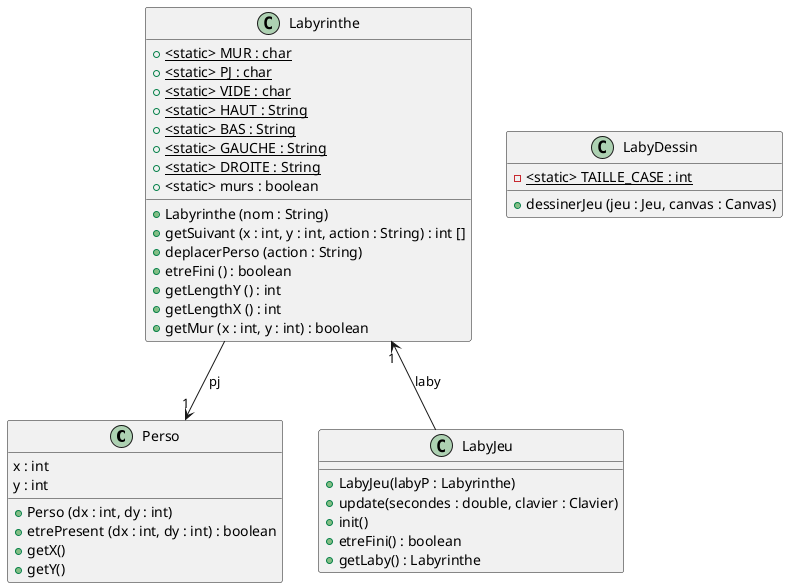 @startuml

class Perso {
    x : int
    y : int

    + Perso (dx : int, dy : int)
    + etrePresent (dx : int, dy : int) : boolean
    + getX()
    + getY()
}

class Labyrinthe {
    + <static> MUR : char {static}
    + <static> PJ : char {static}
    + <static> VIDE : char {static}
    + <static> HAUT : String {static}
    + <static> BAS : String {static}
    + <static> GAUCHE : String {static}
    + <static> DROITE : String {static}
    + <static> murs : boolean

    + Labyrinthe (nom : String)
    + getSuivant (x : int, y : int, action : String) : int []
    + deplacerPerso (action : String)
    + etreFini () : boolean
    + getLengthY () : int
    + getLengthX () : int
    + getMur (x : int, y : int) : boolean
}

class LabyJeu {
    + LabyJeu(labyP : Labyrinthe)
    + update(secondes : double, clavier : Clavier)
    + init()
    + etreFini() : boolean
    + getLaby() : Labyrinthe
}

class LabyDessin {
    - <static> TAILLE_CASE : int {static}
    + dessinerJeu (jeu : Jeu, canvas : Canvas)
}

Labyrinthe --> Perso : pj "1"
Labyrinthe "1" <-- LabyJeu : laby

@enduml